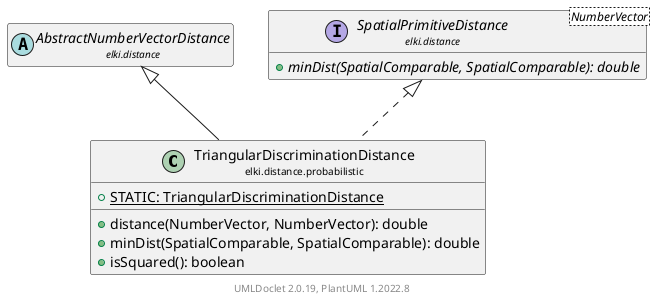 @startuml
    remove .*\.(Instance|Par|Parameterizer|Factory)$
    set namespaceSeparator none
    hide empty fields
    hide empty methods

    class "<size:14>TriangularDiscriminationDistance\n<size:10>elki.distance.probabilistic" as elki.distance.probabilistic.TriangularDiscriminationDistance [[TriangularDiscriminationDistance.html]] {
        {static} +STATIC: TriangularDiscriminationDistance
        +distance(NumberVector, NumberVector): double
        +minDist(SpatialComparable, SpatialComparable): double
        +isSquared(): boolean
    }

    abstract class "<size:14>AbstractNumberVectorDistance\n<size:10>elki.distance" as elki.distance.AbstractNumberVectorDistance [[../AbstractNumberVectorDistance.html]]
    interface "<size:14>SpatialPrimitiveDistance\n<size:10>elki.distance" as elki.distance.SpatialPrimitiveDistance<NumberVector> [[../SpatialPrimitiveDistance.html]] {
        {abstract} +minDist(SpatialComparable, SpatialComparable): double
    }
    class "<size:14>TriangularDiscriminationDistance.Par\n<size:10>elki.distance.probabilistic" as elki.distance.probabilistic.TriangularDiscriminationDistance.Par [[TriangularDiscriminationDistance.Par.html]]

    elki.distance.AbstractNumberVectorDistance <|-- elki.distance.probabilistic.TriangularDiscriminationDistance
    elki.distance.SpatialPrimitiveDistance <|.. elki.distance.probabilistic.TriangularDiscriminationDistance
    elki.distance.probabilistic.TriangularDiscriminationDistance +-- elki.distance.probabilistic.TriangularDiscriminationDistance.Par

    center footer UMLDoclet 2.0.19, PlantUML 1.2022.8
@enduml
